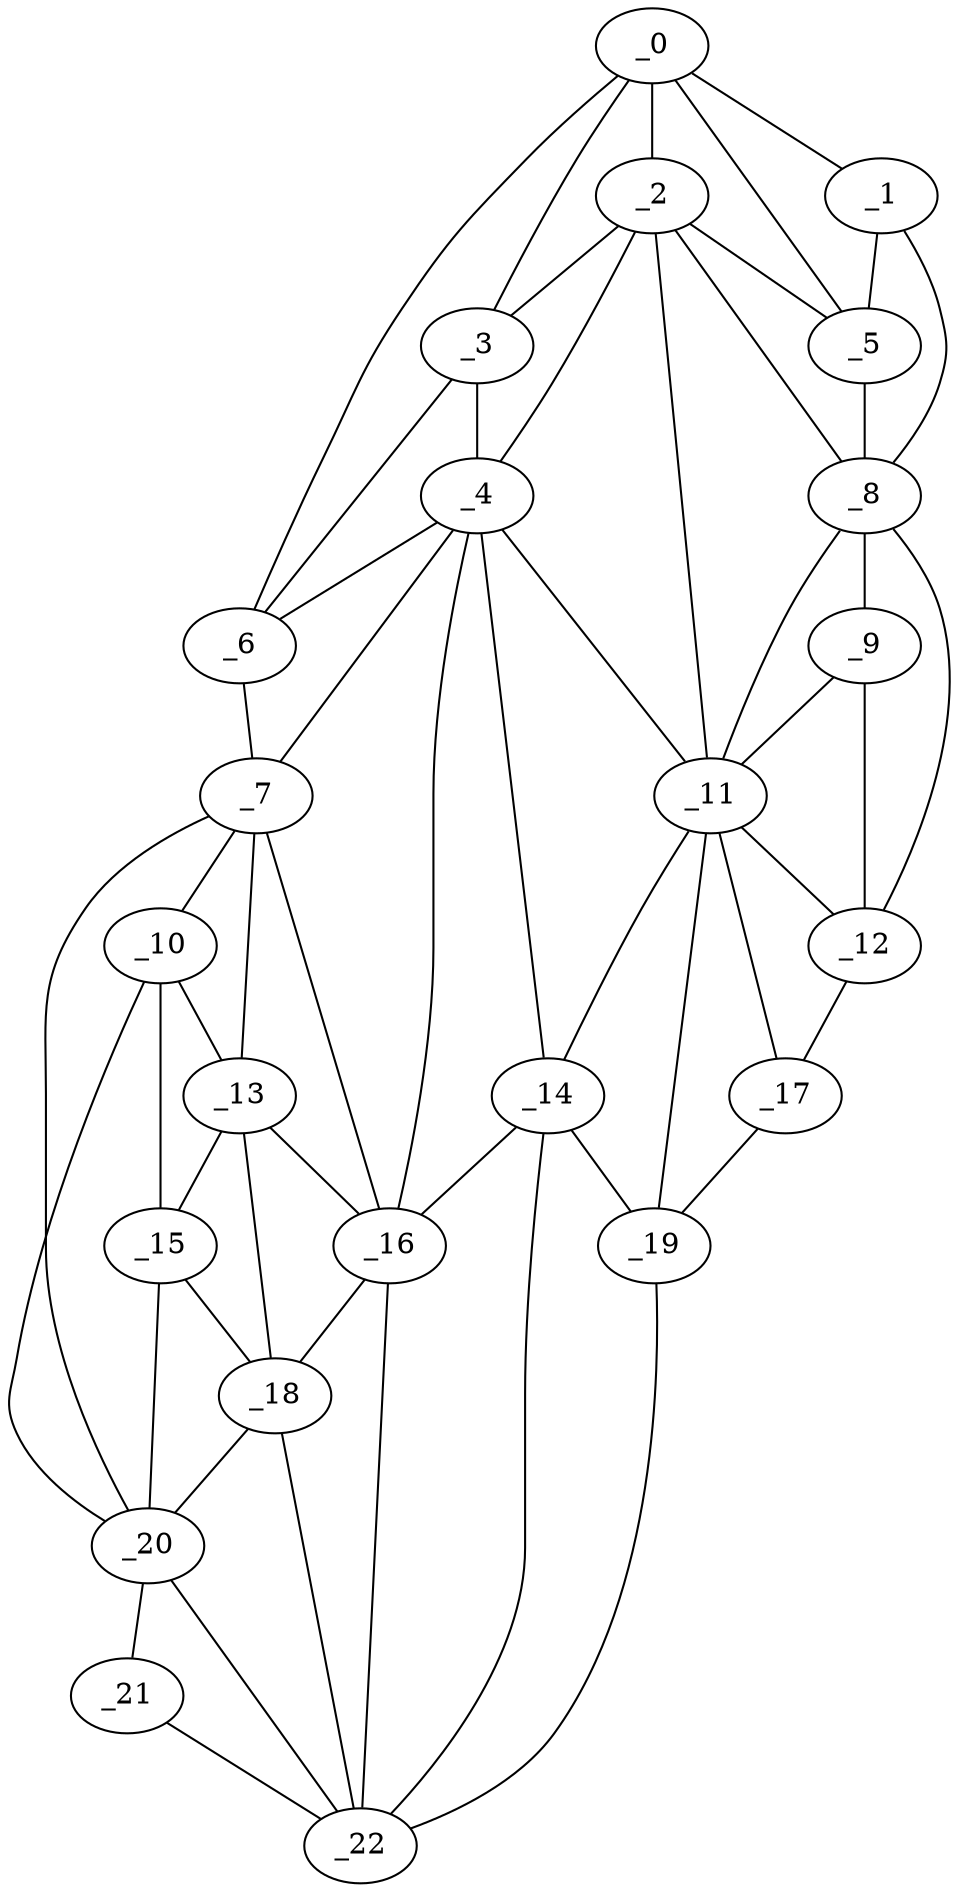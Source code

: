 graph "obj27__100.gxl" {
	_0	 [x=12,
		y=76];
	_1	 [x=13,
		y=102];
	_0 -- _1	 [valence=1];
	_2	 [x=18,
		y=72];
	_0 -- _2	 [valence=2];
	_3	 [x=25,
		y=45];
	_0 -- _3	 [valence=1];
	_5	 [x=29,
		y=103];
	_0 -- _5	 [valence=1];
	_6	 [x=30,
		y=31];
	_0 -- _6	 [valence=1];
	_1 -- _5	 [valence=1];
	_8	 [x=59,
		y=109];
	_1 -- _8	 [valence=1];
	_2 -- _3	 [valence=2];
	_4	 [x=29,
		y=44];
	_2 -- _4	 [valence=1];
	_2 -- _5	 [valence=2];
	_2 -- _8	 [valence=1];
	_11	 [x=89,
		y=76];
	_2 -- _11	 [valence=2];
	_3 -- _4	 [valence=2];
	_3 -- _6	 [valence=1];
	_4 -- _6	 [valence=2];
	_7	 [x=42,
		y=19];
	_4 -- _7	 [valence=1];
	_4 -- _11	 [valence=2];
	_14	 [x=94,
		y=65];
	_4 -- _14	 [valence=1];
	_16	 [x=96,
		y=49];
	_4 -- _16	 [valence=2];
	_5 -- _8	 [valence=2];
	_6 -- _7	 [valence=1];
	_10	 [x=89,
		y=19];
	_7 -- _10	 [valence=2];
	_13	 [x=93,
		y=31];
	_7 -- _13	 [valence=1];
	_7 -- _16	 [valence=2];
	_20	 [x=110,
		y=16];
	_7 -- _20	 [valence=1];
	_9	 [x=73,
		y=105];
	_8 -- _9	 [valence=2];
	_8 -- _11	 [valence=2];
	_12	 [x=89,
		y=106];
	_8 -- _12	 [valence=1];
	_9 -- _11	 [valence=1];
	_9 -- _12	 [valence=2];
	_10 -- _13	 [valence=1];
	_15	 [x=96,
		y=21];
	_10 -- _15	 [valence=1];
	_10 -- _20	 [valence=2];
	_11 -- _12	 [valence=2];
	_11 -- _14	 [valence=1];
	_17	 [x=99,
		y=103];
	_11 -- _17	 [valence=2];
	_19	 [x=109,
		y=94];
	_11 -- _19	 [valence=2];
	_12 -- _17	 [valence=1];
	_13 -- _15	 [valence=2];
	_13 -- _16	 [valence=2];
	_18	 [x=105,
		y=33];
	_13 -- _18	 [valence=1];
	_14 -- _16	 [valence=2];
	_14 -- _19	 [valence=1];
	_22	 [x=119,
		y=30];
	_14 -- _22	 [valence=2];
	_15 -- _18	 [valence=1];
	_15 -- _20	 [valence=2];
	_16 -- _18	 [valence=2];
	_16 -- _22	 [valence=2];
	_17 -- _19	 [valence=1];
	_18 -- _20	 [valence=2];
	_18 -- _22	 [valence=1];
	_19 -- _22	 [valence=1];
	_21	 [x=117,
		y=16];
	_20 -- _21	 [valence=1];
	_20 -- _22	 [valence=2];
	_21 -- _22	 [valence=1];
}

